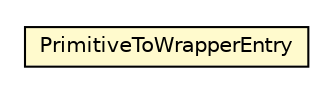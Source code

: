 #!/usr/local/bin/dot
#
# Class diagram 
# Generated by UMLGraph version 5.1 (http://www.umlgraph.org/)
#

digraph G {
	edge [fontname="Helvetica",fontsize=10,labelfontname="Helvetica",labelfontsize=10];
	node [fontname="Helvetica",fontsize=10,shape=plaintext];
	nodesep=0.25;
	ranksep=0.5;
	// pt.ist.fenixframework.dml.CodeGenerator.PrimitiveToWrapperEntry
	c40544 [label=<<table title="pt.ist.fenixframework.dml.CodeGenerator.PrimitiveToWrapperEntry" border="0" cellborder="1" cellspacing="0" cellpadding="2" port="p" bgcolor="lemonChiffon" href="./CodeGenerator.PrimitiveToWrapperEntry.html">
		<tr><td><table border="0" cellspacing="0" cellpadding="1">
<tr><td align="center" balign="center"> PrimitiveToWrapperEntry </td></tr>
		</table></td></tr>
		</table>>, fontname="Helvetica", fontcolor="black", fontsize=10.0];
}

